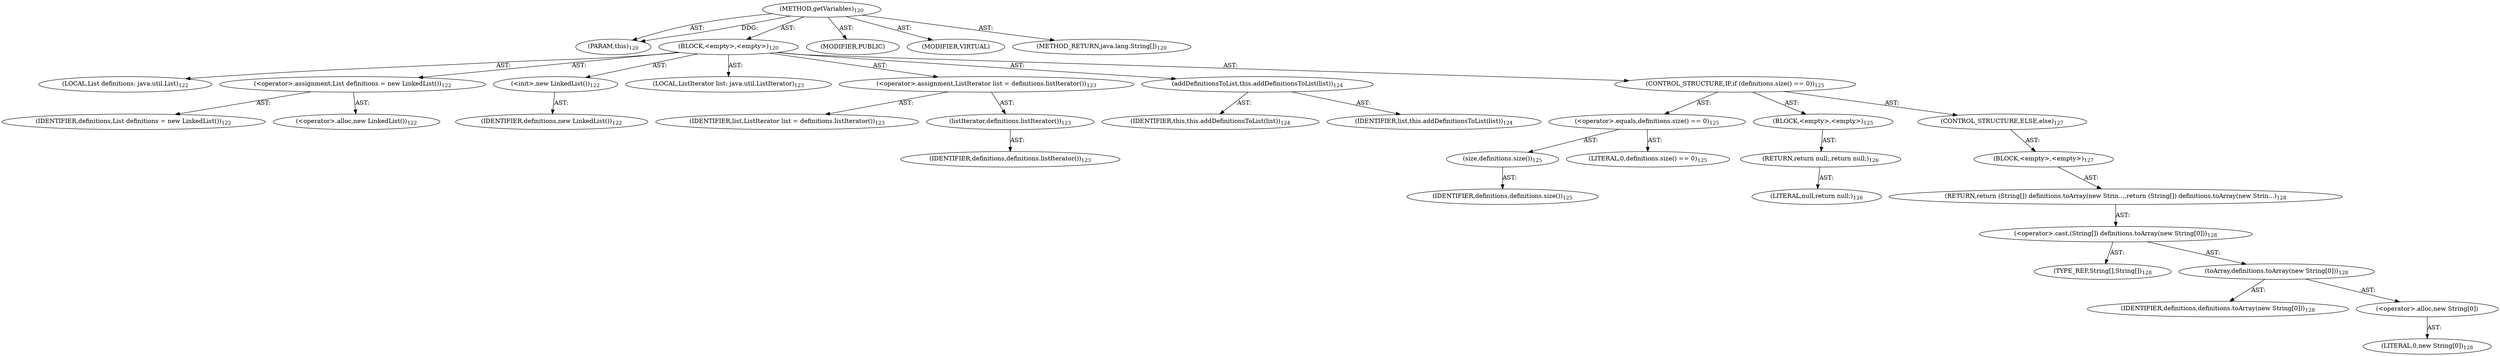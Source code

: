 digraph "getVariables" {  
"111669149696" [label = <(METHOD,getVariables)<SUB>120</SUB>> ]
"115964116992" [label = <(PARAM,this)<SUB>120</SUB>> ]
"25769803776" [label = <(BLOCK,&lt;empty&gt;,&lt;empty&gt;)<SUB>120</SUB>> ]
"94489280512" [label = <(LOCAL,List definitions: java.util.List)<SUB>122</SUB>> ]
"30064771072" [label = <(&lt;operator&gt;.assignment,List definitions = new LinkedList())<SUB>122</SUB>> ]
"68719476760" [label = <(IDENTIFIER,definitions,List definitions = new LinkedList())<SUB>122</SUB>> ]
"30064771073" [label = <(&lt;operator&gt;.alloc,new LinkedList())<SUB>122</SUB>> ]
"30064771074" [label = <(&lt;init&gt;,new LinkedList())<SUB>122</SUB>> ]
"68719476761" [label = <(IDENTIFIER,definitions,new LinkedList())<SUB>122</SUB>> ]
"94489280513" [label = <(LOCAL,ListIterator list: java.util.ListIterator)<SUB>123</SUB>> ]
"30064771075" [label = <(&lt;operator&gt;.assignment,ListIterator list = definitions.listIterator())<SUB>123</SUB>> ]
"68719476762" [label = <(IDENTIFIER,list,ListIterator list = definitions.listIterator())<SUB>123</SUB>> ]
"30064771076" [label = <(listIterator,definitions.listIterator())<SUB>123</SUB>> ]
"68719476763" [label = <(IDENTIFIER,definitions,definitions.listIterator())<SUB>123</SUB>> ]
"30064771077" [label = <(addDefinitionsToList,this.addDefinitionsToList(list))<SUB>124</SUB>> ]
"68719476736" [label = <(IDENTIFIER,this,this.addDefinitionsToList(list))<SUB>124</SUB>> ]
"68719476764" [label = <(IDENTIFIER,list,this.addDefinitionsToList(list))<SUB>124</SUB>> ]
"47244640256" [label = <(CONTROL_STRUCTURE,IF,if (definitions.size() == 0))<SUB>125</SUB>> ]
"30064771078" [label = <(&lt;operator&gt;.equals,definitions.size() == 0)<SUB>125</SUB>> ]
"30064771079" [label = <(size,definitions.size())<SUB>125</SUB>> ]
"68719476765" [label = <(IDENTIFIER,definitions,definitions.size())<SUB>125</SUB>> ]
"90194313216" [label = <(LITERAL,0,definitions.size() == 0)<SUB>125</SUB>> ]
"25769803777" [label = <(BLOCK,&lt;empty&gt;,&lt;empty&gt;)<SUB>125</SUB>> ]
"146028888064" [label = <(RETURN,return null;,return null;)<SUB>126</SUB>> ]
"90194313217" [label = <(LITERAL,null,return null;)<SUB>126</SUB>> ]
"47244640257" [label = <(CONTROL_STRUCTURE,ELSE,else)<SUB>127</SUB>> ]
"25769803778" [label = <(BLOCK,&lt;empty&gt;,&lt;empty&gt;)<SUB>127</SUB>> ]
"146028888065" [label = <(RETURN,return (String[]) definitions.toArray(new Strin...,return (String[]) definitions.toArray(new Strin...)<SUB>128</SUB>> ]
"30064771080" [label = <(&lt;operator&gt;.cast,(String[]) definitions.toArray(new String[0]))<SUB>128</SUB>> ]
"180388626432" [label = <(TYPE_REF,String[],String[])<SUB>128</SUB>> ]
"30064771081" [label = <(toArray,definitions.toArray(new String[0]))<SUB>128</SUB>> ]
"68719476766" [label = <(IDENTIFIER,definitions,definitions.toArray(new String[0]))<SUB>128</SUB>> ]
"30064771082" [label = <(&lt;operator&gt;.alloc,new String[0])> ]
"90194313218" [label = <(LITERAL,0,new String[0])<SUB>128</SUB>> ]
"133143986186" [label = <(MODIFIER,PUBLIC)> ]
"133143986187" [label = <(MODIFIER,VIRTUAL)> ]
"128849018880" [label = <(METHOD_RETURN,java.lang.String[])<SUB>120</SUB>> ]
  "111669149696" -> "115964116992"  [ label = "AST: "] 
  "111669149696" -> "25769803776"  [ label = "AST: "] 
  "111669149696" -> "133143986186"  [ label = "AST: "] 
  "111669149696" -> "133143986187"  [ label = "AST: "] 
  "111669149696" -> "128849018880"  [ label = "AST: "] 
  "25769803776" -> "94489280512"  [ label = "AST: "] 
  "25769803776" -> "30064771072"  [ label = "AST: "] 
  "25769803776" -> "30064771074"  [ label = "AST: "] 
  "25769803776" -> "94489280513"  [ label = "AST: "] 
  "25769803776" -> "30064771075"  [ label = "AST: "] 
  "25769803776" -> "30064771077"  [ label = "AST: "] 
  "25769803776" -> "47244640256"  [ label = "AST: "] 
  "30064771072" -> "68719476760"  [ label = "AST: "] 
  "30064771072" -> "30064771073"  [ label = "AST: "] 
  "30064771074" -> "68719476761"  [ label = "AST: "] 
  "30064771075" -> "68719476762"  [ label = "AST: "] 
  "30064771075" -> "30064771076"  [ label = "AST: "] 
  "30064771076" -> "68719476763"  [ label = "AST: "] 
  "30064771077" -> "68719476736"  [ label = "AST: "] 
  "30064771077" -> "68719476764"  [ label = "AST: "] 
  "47244640256" -> "30064771078"  [ label = "AST: "] 
  "47244640256" -> "25769803777"  [ label = "AST: "] 
  "47244640256" -> "47244640257"  [ label = "AST: "] 
  "30064771078" -> "30064771079"  [ label = "AST: "] 
  "30064771078" -> "90194313216"  [ label = "AST: "] 
  "30064771079" -> "68719476765"  [ label = "AST: "] 
  "25769803777" -> "146028888064"  [ label = "AST: "] 
  "146028888064" -> "90194313217"  [ label = "AST: "] 
  "47244640257" -> "25769803778"  [ label = "AST: "] 
  "25769803778" -> "146028888065"  [ label = "AST: "] 
  "146028888065" -> "30064771080"  [ label = "AST: "] 
  "30064771080" -> "180388626432"  [ label = "AST: "] 
  "30064771080" -> "30064771081"  [ label = "AST: "] 
  "30064771081" -> "68719476766"  [ label = "AST: "] 
  "30064771081" -> "30064771082"  [ label = "AST: "] 
  "30064771082" -> "90194313218"  [ label = "AST: "] 
  "111669149696" -> "115964116992"  [ label = "DDG: "] 
}
